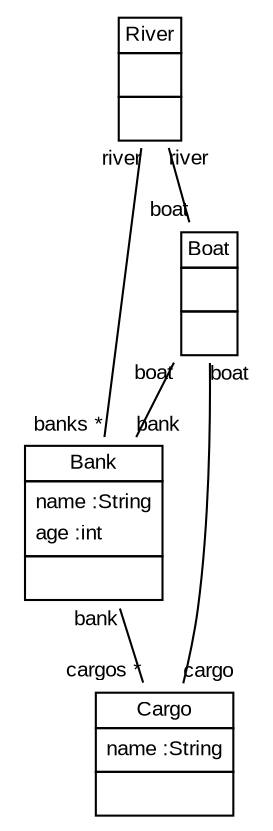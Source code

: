 
 digraph ClassDiagram {
    node [shape = none, fontsize = 10, fontname = "Arial"]; 
    edge [fontsize = 10, fontname = "Arial"];
    
    
    _River [label=<<table border='0' cellborder='1' cellspacing='0'> <tr> <td HREF="../src/org/sdmlib/models/patterns/example/ferrmansproblem/River.java">River</td> </tr> <tr><td><table border='0' cellborder='0' cellspacing='0'> <tr><td> </td></tr> </table></td></tr> <tr><td><table border='0' cellborder='0' cellspacing='0'> <tr><td> </td></tr> </table></td></tr> </table>>];
    _Boat [label=<<table border='0' cellborder='1' cellspacing='0'> <tr> <td HREF="../src/org/sdmlib/models/patterns/example/ferrmansproblem/Boat.java">Boat</td> </tr> <tr><td><table border='0' cellborder='0' cellspacing='0'> <tr><td> </td></tr> </table></td></tr> <tr><td><table border='0' cellborder='0' cellspacing='0'> <tr><td> </td></tr> </table></td></tr> </table>>];
    _Bank [label=<<table border='0' cellborder='1' cellspacing='0'> <tr> <td HREF="../src/org/sdmlib/models/patterns/example/ferrmansproblem/Bank.java">Bank</td> </tr> <tr><td><table border='0' cellborder='0' cellspacing='0'> <tr><td align='left'>name :String</td></tr> <tr><td align='left'>age :int</td></tr>  </table></td></tr> <tr><td><table border='0' cellborder='0' cellspacing='0'> <tr><td> </td></tr> </table></td></tr> </table>>];
    _Cargo [label=<<table border='0' cellborder='1' cellspacing='0'> <tr> <td HREF="../src/org/sdmlib/models/patterns/example/ferrmansproblem/Cargo.java">Cargo</td> </tr> <tr><td><table border='0' cellborder='0' cellspacing='0'> <tr><td align='left'>name :String</td></tr>  </table></td></tr> <tr><td><table border='0' cellborder='0' cellspacing='0'> <tr><td> </td></tr> </table></td></tr> </table>>];
    
    
    
    _River -> _Boat [headlabel = "boat" taillabel = "river" arrowhead = "none" ];
    _Boat -> _Bank [headlabel = "bank" taillabel = "boat" arrowhead = "none" ];
    _River -> _Bank [headlabel = "banks *" taillabel = "river" arrowhead = "none" ];
    _Bank -> _Cargo [headlabel = "cargos *" taillabel = "bank" arrowhead = "none" ];
    _Cargo -> _Boat [headlabel = "boat" taillabel = "cargo" arrowhead = "none" ];
}
